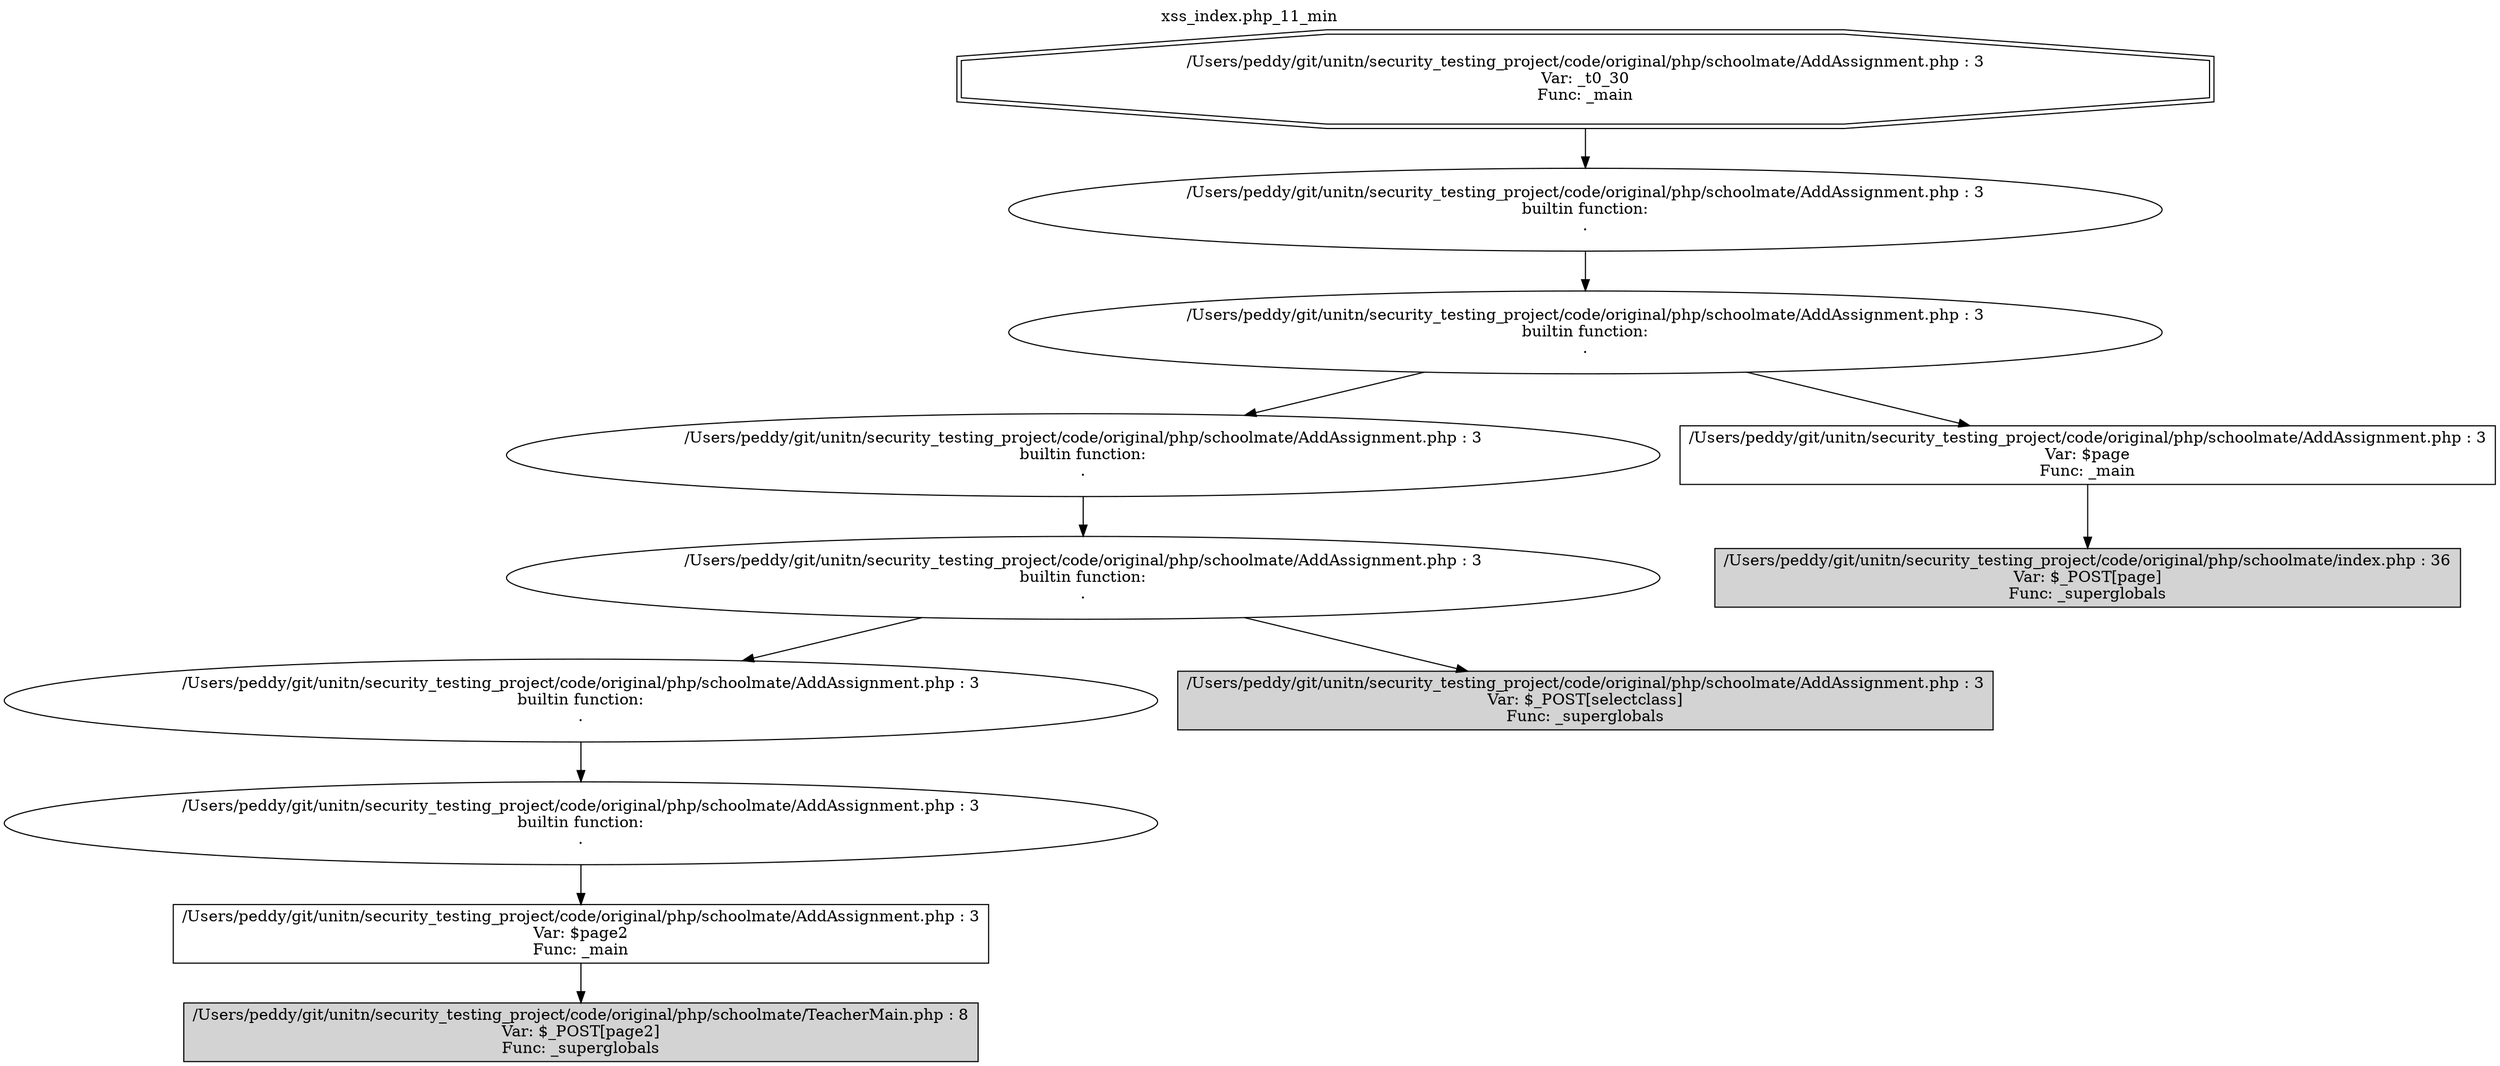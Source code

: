 digraph cfg {
  label="xss_index.php_11_min";
  labelloc=t;
  n1 [shape=doubleoctagon, label="/Users/peddy/git/unitn/security_testing_project/code/original/php/schoolmate/AddAssignment.php : 3\nVar: _t0_30\nFunc: _main\n"];
  n2 [shape=ellipse, label="/Users/peddy/git/unitn/security_testing_project/code/original/php/schoolmate/AddAssignment.php : 3\nbuiltin function:\n.\n"];
  n3 [shape=ellipse, label="/Users/peddy/git/unitn/security_testing_project/code/original/php/schoolmate/AddAssignment.php : 3\nbuiltin function:\n.\n"];
  n4 [shape=ellipse, label="/Users/peddy/git/unitn/security_testing_project/code/original/php/schoolmate/AddAssignment.php : 3\nbuiltin function:\n.\n"];
  n5 [shape=ellipse, label="/Users/peddy/git/unitn/security_testing_project/code/original/php/schoolmate/AddAssignment.php : 3\nbuiltin function:\n.\n"];
  n6 [shape=ellipse, label="/Users/peddy/git/unitn/security_testing_project/code/original/php/schoolmate/AddAssignment.php : 3\nbuiltin function:\n.\n"];
  n7 [shape=ellipse, label="/Users/peddy/git/unitn/security_testing_project/code/original/php/schoolmate/AddAssignment.php : 3\nbuiltin function:\n.\n"];
  n8 [shape=box, label="/Users/peddy/git/unitn/security_testing_project/code/original/php/schoolmate/AddAssignment.php : 3\nVar: $page2\nFunc: _main\n"];
  n9 [shape=box, label="/Users/peddy/git/unitn/security_testing_project/code/original/php/schoolmate/TeacherMain.php : 8\nVar: $_POST[page2]\nFunc: _superglobals\n",style=filled];
  n10 [shape=box, label="/Users/peddy/git/unitn/security_testing_project/code/original/php/schoolmate/AddAssignment.php : 3\nVar: $_POST[selectclass]\nFunc: _superglobals\n",style=filled];
  n11 [shape=box, label="/Users/peddy/git/unitn/security_testing_project/code/original/php/schoolmate/AddAssignment.php : 3\nVar: $page\nFunc: _main\n"];
  n12 [shape=box, label="/Users/peddy/git/unitn/security_testing_project/code/original/php/schoolmate/index.php : 36\nVar: $_POST[page]\nFunc: _superglobals\n",style=filled];
  n1 -> n2;
  n2 -> n3;
  n3 -> n4;
  n3 -> n11;
  n4 -> n5;
  n5 -> n6;
  n5 -> n10;
  n6 -> n7;
  n7 -> n8;
  n8 -> n9;
  n11 -> n12;
}
